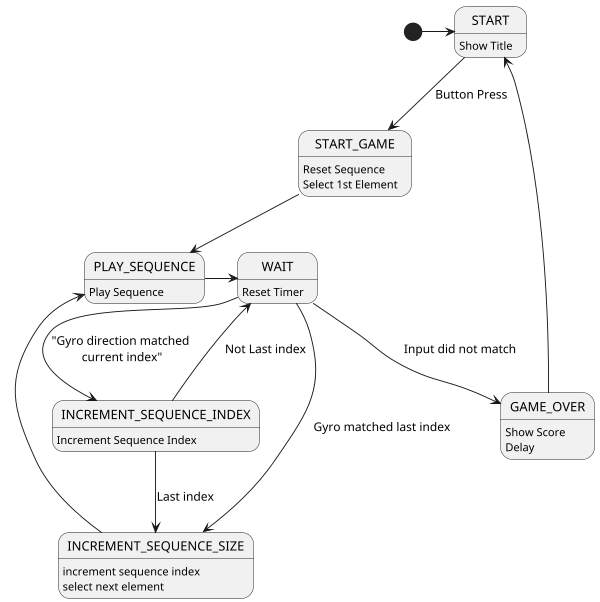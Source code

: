 ```plantuml
@startuml
scale 600 width

[*] -> START
START: Show Title
START --> START_GAME : Button Press
START_GAME: Reset Sequence
START_GAME: Select 1st Element
START_GAME --> PLAY_SEQUENCE
PLAY_SEQUENCE: Play Sequence
PLAY_SEQUENCE-> WAIT
WAIT: Reset Timer
WAIT --> GAME_OVER : Input did not match
GAME_OVER: Show Score
GAME_OVER: Delay
GAME_OVER-> START
WAIT-->INCREMENT_SEQUENCE_INDEX: "Gyro direction matched\n current index"
WAIT-->INCREMENT_SEQUENCE_SIZE: Gyro matched last index
INCREMENT_SEQUENCE_INDEX: Increment Sequence Index
INCREMENT_SEQUENCE_INDEX-> WAIT: Not Last index
INCREMENT_SEQUENCE_INDEX--> INCREMENT_SEQUENCE_SIZE: Last index
INCREMENT_SEQUENCE_SIZE: increment sequence index
INCREMENT_SEQUENCE_SIZE: select next element
INCREMENT_SEQUENCE_SIZE-> PLAY_SEQUENCE

@end_uml
